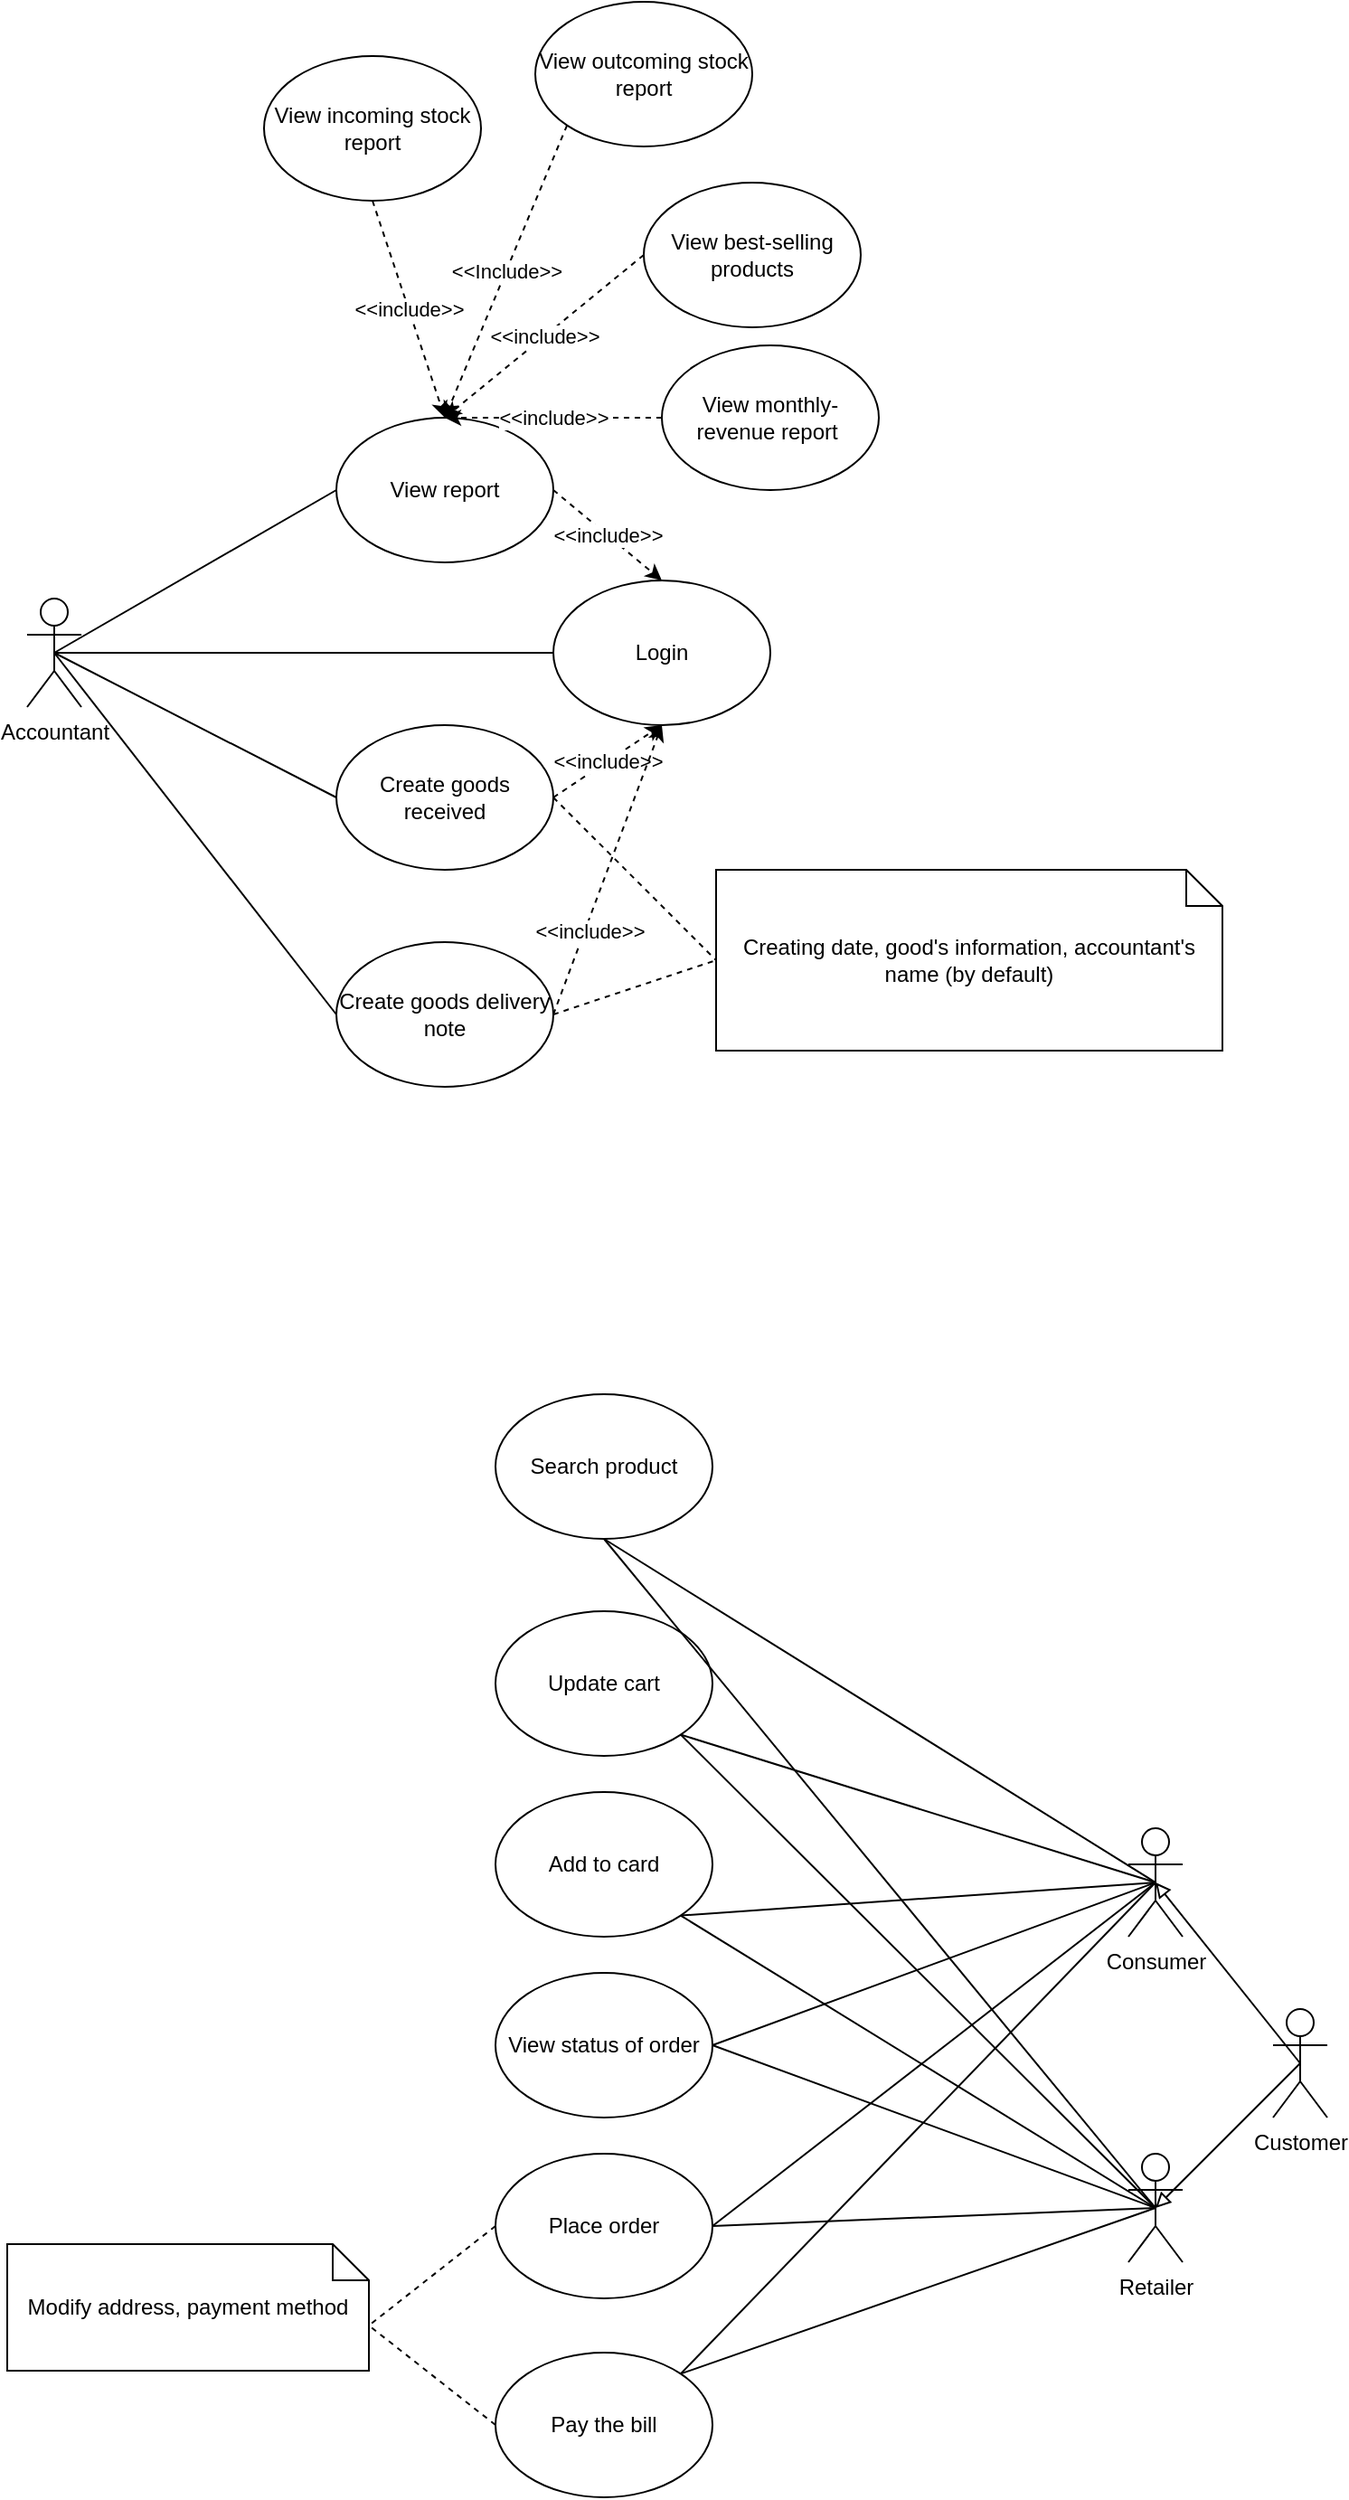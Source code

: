<mxfile version="20.5.3" type="device"><diagram id="u2SmsOxxCAfXWsAHjMTS" name="Page-1"><mxGraphModel dx="1414" dy="1992" grid="1" gridSize="10" guides="1" tooltips="1" connect="1" arrows="1" fold="1" page="1" pageScale="1" pageWidth="827" pageHeight="1169" math="0" shadow="0"><root><mxCell id="0"/><mxCell id="1" parent="0"/><mxCell id="moHxFJse2ORtcdzaU0eU-1" value="Accountant" style="shape=umlActor;verticalLabelPosition=bottom;verticalAlign=top;html=1;outlineConnect=0;" parent="1" vertex="1"><mxGeometry x="60" y="-20" width="30" height="60" as="geometry"/></mxCell><mxCell id="moHxFJse2ORtcdzaU0eU-2" value="Login" style="ellipse;whiteSpace=wrap;html=1;" parent="1" vertex="1"><mxGeometry x="351" y="-30" width="120" height="80" as="geometry"/></mxCell><mxCell id="moHxFJse2ORtcdzaU0eU-3" value="View report" style="ellipse;whiteSpace=wrap;html=1;" parent="1" vertex="1"><mxGeometry x="231" y="-120" width="120" height="80" as="geometry"/></mxCell><mxCell id="moHxFJse2ORtcdzaU0eU-4" value="Create goods received" style="ellipse;whiteSpace=wrap;html=1;" parent="1" vertex="1"><mxGeometry x="231" y="50" width="120" height="80" as="geometry"/></mxCell><mxCell id="moHxFJse2ORtcdzaU0eU-5" value="Create goods delivery note" style="ellipse;whiteSpace=wrap;html=1;" parent="1" vertex="1"><mxGeometry x="231" y="170" width="120" height="80" as="geometry"/></mxCell><mxCell id="moHxFJse2ORtcdzaU0eU-6" value="" style="endArrow=none;html=1;rounded=0;exitX=0.5;exitY=0.5;exitDx=0;exitDy=0;exitPerimeter=0;entryX=0;entryY=0.5;entryDx=0;entryDy=0;endFill=0;" parent="1" source="moHxFJse2ORtcdzaU0eU-1" target="moHxFJse2ORtcdzaU0eU-2" edge="1"><mxGeometry width="50" height="50" relative="1" as="geometry"><mxPoint x="501" y="-80" as="sourcePoint"/><mxPoint x="551" y="-130" as="targetPoint"/></mxGeometry></mxCell><mxCell id="moHxFJse2ORtcdzaU0eU-7" value="" style="endArrow=none;html=1;rounded=0;exitX=0.5;exitY=0.5;exitDx=0;exitDy=0;exitPerimeter=0;entryX=0;entryY=0.5;entryDx=0;entryDy=0;endFill=0;" parent="1" source="moHxFJse2ORtcdzaU0eU-1" target="moHxFJse2ORtcdzaU0eU-3" edge="1"><mxGeometry width="50" height="50" relative="1" as="geometry"><mxPoint x="501" y="-80" as="sourcePoint"/><mxPoint x="551" y="-130" as="targetPoint"/></mxGeometry></mxCell><mxCell id="moHxFJse2ORtcdzaU0eU-8" value="" style="endArrow=none;html=1;rounded=0;exitX=0.5;exitY=0.5;exitDx=0;exitDy=0;exitPerimeter=0;entryX=0;entryY=0.5;entryDx=0;entryDy=0;endFill=0;" parent="1" source="moHxFJse2ORtcdzaU0eU-1" target="moHxFJse2ORtcdzaU0eU-4" edge="1"><mxGeometry width="50" height="50" relative="1" as="geometry"><mxPoint x="501" y="-80" as="sourcePoint"/><mxPoint x="551" y="-130" as="targetPoint"/></mxGeometry></mxCell><mxCell id="moHxFJse2ORtcdzaU0eU-9" value="" style="endArrow=none;html=1;rounded=0;exitX=0.5;exitY=0.5;exitDx=0;exitDy=0;exitPerimeter=0;entryX=0;entryY=0.5;entryDx=0;entryDy=0;endFill=0;" parent="1" source="moHxFJse2ORtcdzaU0eU-1" target="moHxFJse2ORtcdzaU0eU-5" edge="1"><mxGeometry width="50" height="50" relative="1" as="geometry"><mxPoint x="501" y="-80" as="sourcePoint"/><mxPoint x="551" y="-130" as="targetPoint"/></mxGeometry></mxCell><mxCell id="m1RHLRCM7rhA6VXPZaCU-1" value="&amp;lt;&amp;lt;include&amp;gt;&amp;gt;" style="endArrow=classic;html=1;rounded=0;entryX=0.5;entryY=0;entryDx=0;entryDy=0;exitX=0.5;exitY=1;exitDx=0;exitDy=0;dashed=1;" edge="1" parent="1" source="m1RHLRCM7rhA6VXPZaCU-2" target="moHxFJse2ORtcdzaU0eU-3"><mxGeometry width="50" height="50" relative="1" as="geometry"><mxPoint x="471" y="-450" as="sourcePoint"/><mxPoint x="601" y="-230" as="targetPoint"/></mxGeometry></mxCell><mxCell id="m1RHLRCM7rhA6VXPZaCU-2" value="View incoming stock report" style="ellipse;whiteSpace=wrap;html=1;" vertex="1" parent="1"><mxGeometry x="191" y="-320" width="120" height="80" as="geometry"/></mxCell><mxCell id="m1RHLRCM7rhA6VXPZaCU-3" value="View outcoming stock report" style="ellipse;whiteSpace=wrap;html=1;" vertex="1" parent="1"><mxGeometry x="341" y="-350" width="120" height="80" as="geometry"/></mxCell><mxCell id="m1RHLRCM7rhA6VXPZaCU-4" value="&amp;lt;&amp;lt;Include&amp;gt;&amp;gt;" style="endArrow=classic;html=1;rounded=0;entryX=0.5;entryY=0;entryDx=0;entryDy=0;exitX=0;exitY=1;exitDx=0;exitDy=0;dashed=1;" edge="1" parent="1" source="m1RHLRCM7rhA6VXPZaCU-3" target="moHxFJse2ORtcdzaU0eU-3"><mxGeometry width="50" height="50" relative="1" as="geometry"><mxPoint x="611" y="-190" as="sourcePoint"/><mxPoint x="661" y="-240" as="targetPoint"/></mxGeometry></mxCell><mxCell id="m1RHLRCM7rhA6VXPZaCU-5" value="View best-selling products" style="ellipse;whiteSpace=wrap;html=1;" vertex="1" parent="1"><mxGeometry x="401" y="-250" width="120" height="80" as="geometry"/></mxCell><mxCell id="m1RHLRCM7rhA6VXPZaCU-7" value="&amp;lt;&amp;lt;include&amp;gt;&amp;gt;" style="endArrow=classic;html=1;rounded=0;entryX=0.5;entryY=0;entryDx=0;entryDy=0;exitX=0;exitY=0.5;exitDx=0;exitDy=0;dashed=1;" edge="1" parent="1" source="m1RHLRCM7rhA6VXPZaCU-5" target="moHxFJse2ORtcdzaU0eU-3"><mxGeometry width="50" height="50" relative="1" as="geometry"><mxPoint x="561" y="-140" as="sourcePoint"/><mxPoint x="611" y="-190" as="targetPoint"/></mxGeometry></mxCell><mxCell id="m1RHLRCM7rhA6VXPZaCU-9" value="View monthly-revenue report&amp;nbsp;" style="ellipse;whiteSpace=wrap;html=1;" vertex="1" parent="1"><mxGeometry x="411" y="-160" width="120" height="80" as="geometry"/></mxCell><mxCell id="m1RHLRCM7rhA6VXPZaCU-10" value="&amp;lt;&amp;lt;include&amp;gt;&amp;gt;" style="endArrow=classic;html=1;rounded=0;entryX=0.5;entryY=0;entryDx=0;entryDy=0;exitX=0;exitY=0.5;exitDx=0;exitDy=0;dashed=1;" edge="1" parent="1" source="m1RHLRCM7rhA6VXPZaCU-9" target="moHxFJse2ORtcdzaU0eU-3"><mxGeometry width="50" height="50" relative="1" as="geometry"><mxPoint x="561" y="-140" as="sourcePoint"/><mxPoint x="611" y="-190" as="targetPoint"/></mxGeometry></mxCell><mxCell id="m1RHLRCM7rhA6VXPZaCU-11" value="&amp;lt;&amp;lt;include&amp;gt;&amp;gt;" style="endArrow=classic;html=1;rounded=0;exitX=1;exitY=0.5;exitDx=0;exitDy=0;entryX=0.5;entryY=0;entryDx=0;entryDy=0;dashed=1;" edge="1" parent="1" source="moHxFJse2ORtcdzaU0eU-3" target="moHxFJse2ORtcdzaU0eU-2"><mxGeometry width="50" height="50" relative="1" as="geometry"><mxPoint x="561" y="-140" as="sourcePoint"/><mxPoint x="611" y="-190" as="targetPoint"/></mxGeometry></mxCell><mxCell id="m1RHLRCM7rhA6VXPZaCU-12" value="&amp;lt;&amp;lt;include&amp;gt;&amp;gt;" style="endArrow=classic;html=1;rounded=0;entryX=0.5;entryY=1;entryDx=0;entryDy=0;exitX=1;exitY=0.5;exitDx=0;exitDy=0;dashed=1;" edge="1" parent="1" source="moHxFJse2ORtcdzaU0eU-4" target="moHxFJse2ORtcdzaU0eU-2"><mxGeometry width="50" height="50" relative="1" as="geometry"><mxPoint x="571" y="-60" as="sourcePoint"/><mxPoint x="621" y="-110" as="targetPoint"/></mxGeometry></mxCell><mxCell id="m1RHLRCM7rhA6VXPZaCU-13" value="&amp;lt;&amp;lt;include&amp;gt;&amp;gt;" style="endArrow=classic;html=1;rounded=0;entryX=0.5;entryY=1;entryDx=0;entryDy=0;exitX=1;exitY=0.5;exitDx=0;exitDy=0;dashed=1;" edge="1" parent="1" source="moHxFJse2ORtcdzaU0eU-5" target="moHxFJse2ORtcdzaU0eU-2"><mxGeometry x="-0.403" y="-2" width="50" height="50" relative="1" as="geometry"><mxPoint x="571" y="-60" as="sourcePoint"/><mxPoint x="621" y="-110" as="targetPoint"/><mxPoint y="1" as="offset"/></mxGeometry></mxCell><mxCell id="m1RHLRCM7rhA6VXPZaCU-14" value="Retailer" style="shape=umlActor;verticalLabelPosition=bottom;verticalAlign=top;html=1;outlineConnect=0;" vertex="1" parent="1"><mxGeometry x="669" y="840" width="30" height="60" as="geometry"/></mxCell><mxCell id="m1RHLRCM7rhA6VXPZaCU-15" value="Consumer" style="shape=umlActor;verticalLabelPosition=bottom;verticalAlign=top;html=1;outlineConnect=0;" vertex="1" parent="1"><mxGeometry x="669" y="660" width="30" height="60" as="geometry"/></mxCell><mxCell id="m1RHLRCM7rhA6VXPZaCU-16" value="" style="endArrow=none;html=1;rounded=0;entryX=1;entryY=1;entryDx=0;entryDy=0;exitX=0.5;exitY=0.5;exitDx=0;exitDy=0;exitPerimeter=0;endFill=0;" edge="1" parent="1" source="m1RHLRCM7rhA6VXPZaCU-15" target="m1RHLRCM7rhA6VXPZaCU-17"><mxGeometry width="50" height="50" relative="1" as="geometry"><mxPoint x="735" y="450" as="sourcePoint"/><mxPoint x="535" y="500" as="targetPoint"/></mxGeometry></mxCell><mxCell id="m1RHLRCM7rhA6VXPZaCU-17" value="Add to card" style="ellipse;whiteSpace=wrap;html=1;" vertex="1" parent="1"><mxGeometry x="319" y="640" width="120" height="80" as="geometry"/></mxCell><mxCell id="m1RHLRCM7rhA6VXPZaCU-18" value="Search product" style="ellipse;whiteSpace=wrap;html=1;" vertex="1" parent="1"><mxGeometry x="319" y="420" width="120" height="80" as="geometry"/></mxCell><mxCell id="m1RHLRCM7rhA6VXPZaCU-19" value="Place order" style="ellipse;whiteSpace=wrap;html=1;" vertex="1" parent="1"><mxGeometry x="319" y="840" width="120" height="80" as="geometry"/></mxCell><mxCell id="m1RHLRCM7rhA6VXPZaCU-20" value="Update cart" style="ellipse;whiteSpace=wrap;html=1;" vertex="1" parent="1"><mxGeometry x="319" y="540" width="120" height="80" as="geometry"/></mxCell><mxCell id="m1RHLRCM7rhA6VXPZaCU-22" value="" style="endArrow=none;html=1;rounded=0;entryX=1;entryY=0;entryDx=0;entryDy=0;exitX=0.5;exitY=0.5;exitDx=0;exitDy=0;exitPerimeter=0;endFill=0;" edge="1" parent="1" source="m1RHLRCM7rhA6VXPZaCU-15" target="m1RHLRCM7rhA6VXPZaCU-21"><mxGeometry width="50" height="50" relative="1" as="geometry"><mxPoint x="700" y="500" as="sourcePoint"/><mxPoint x="587.426" y="408.284" as="targetPoint"/></mxGeometry></mxCell><mxCell id="m1RHLRCM7rhA6VXPZaCU-23" value="" style="endArrow=none;html=1;rounded=0;entryX=1;entryY=1;entryDx=0;entryDy=0;exitX=0.5;exitY=0.5;exitDx=0;exitDy=0;exitPerimeter=0;endFill=0;" edge="1" parent="1" source="m1RHLRCM7rhA6VXPZaCU-15" target="m1RHLRCM7rhA6VXPZaCU-20"><mxGeometry width="50" height="50" relative="1" as="geometry"><mxPoint x="710" y="510" as="sourcePoint"/><mxPoint x="525" y="320" as="targetPoint"/></mxGeometry></mxCell><mxCell id="m1RHLRCM7rhA6VXPZaCU-24" value="" style="endArrow=none;html=1;rounded=0;entryX=1;entryY=0.5;entryDx=0;entryDy=0;exitX=0.5;exitY=0.5;exitDx=0;exitDy=0;exitPerimeter=0;endFill=0;" edge="1" parent="1" source="m1RHLRCM7rhA6VXPZaCU-15" target="m1RHLRCM7rhA6VXPZaCU-19"><mxGeometry width="50" height="50" relative="1" as="geometry"><mxPoint x="720" y="520" as="sourcePoint"/><mxPoint x="607.426" y="428.284" as="targetPoint"/></mxGeometry></mxCell><mxCell id="m1RHLRCM7rhA6VXPZaCU-25" value="" style="endArrow=none;html=1;rounded=0;entryX=0.5;entryY=1;entryDx=0;entryDy=0;exitX=0.5;exitY=0.5;exitDx=0;exitDy=0;exitPerimeter=0;endFill=0;" edge="1" parent="1" source="m1RHLRCM7rhA6VXPZaCU-15" target="m1RHLRCM7rhA6VXPZaCU-18"><mxGeometry width="50" height="50" relative="1" as="geometry"><mxPoint x="730" y="530" as="sourcePoint"/><mxPoint x="675" y="310" as="targetPoint"/></mxGeometry></mxCell><mxCell id="m1RHLRCM7rhA6VXPZaCU-28" value="View status of order" style="ellipse;whiteSpace=wrap;html=1;" vertex="1" parent="1"><mxGeometry x="319" y="740" width="120" height="80" as="geometry"/></mxCell><mxCell id="m1RHLRCM7rhA6VXPZaCU-29" value="" style="endArrow=none;html=1;rounded=0;exitX=0.5;exitY=0.5;exitDx=0;exitDy=0;exitPerimeter=0;entryX=1;entryY=0.5;entryDx=0;entryDy=0;endFill=0;" edge="1" parent="1" source="m1RHLRCM7rhA6VXPZaCU-15" target="m1RHLRCM7rhA6VXPZaCU-28"><mxGeometry width="50" height="50" relative="1" as="geometry"><mxPoint x="409" y="560" as="sourcePoint"/><mxPoint x="459" y="510" as="targetPoint"/></mxGeometry></mxCell><mxCell id="m1RHLRCM7rhA6VXPZaCU-30" value="Customer" style="shape=umlActor;verticalLabelPosition=bottom;verticalAlign=top;html=1;outlineConnect=0;" vertex="1" parent="1"><mxGeometry x="749" y="760" width="30" height="60" as="geometry"/></mxCell><mxCell id="m1RHLRCM7rhA6VXPZaCU-31" value="" style="endArrow=none;html=1;rounded=0;entryX=1;entryY=0.5;entryDx=0;entryDy=0;exitX=0.5;exitY=0.5;exitDx=0;exitDy=0;exitPerimeter=0;endFill=0;" edge="1" parent="1" source="m1RHLRCM7rhA6VXPZaCU-14" target="m1RHLRCM7rhA6VXPZaCU-19"><mxGeometry width="50" height="50" relative="1" as="geometry"><mxPoint x="509" y="750" as="sourcePoint"/><mxPoint x="559" y="700" as="targetPoint"/></mxGeometry></mxCell><mxCell id="m1RHLRCM7rhA6VXPZaCU-32" value="" style="endArrow=none;html=1;rounded=0;entryX=0.5;entryY=1;entryDx=0;entryDy=0;exitX=0.5;exitY=0.5;exitDx=0;exitDy=0;exitPerimeter=0;endFill=0;" edge="1" parent="1" source="m1RHLRCM7rhA6VXPZaCU-14" target="m1RHLRCM7rhA6VXPZaCU-18"><mxGeometry width="50" height="50" relative="1" as="geometry"><mxPoint x="689" y="820" as="sourcePoint"/><mxPoint x="399" y="1010" as="targetPoint"/></mxGeometry></mxCell><mxCell id="m1RHLRCM7rhA6VXPZaCU-33" value="" style="endArrow=none;html=1;rounded=0;entryX=1;entryY=1;entryDx=0;entryDy=0;exitX=0.5;exitY=0.5;exitDx=0;exitDy=0;exitPerimeter=0;endFill=0;" edge="1" parent="1" source="m1RHLRCM7rhA6VXPZaCU-14" target="m1RHLRCM7rhA6VXPZaCU-20"><mxGeometry width="50" height="50" relative="1" as="geometry"><mxPoint x="649" y="800" as="sourcePoint"/><mxPoint x="409" y="1020" as="targetPoint"/></mxGeometry></mxCell><mxCell id="m1RHLRCM7rhA6VXPZaCU-34" value="" style="endArrow=none;html=1;rounded=0;entryX=1;entryY=1;entryDx=0;entryDy=0;exitX=0.5;exitY=0.5;exitDx=0;exitDy=0;exitPerimeter=0;endFill=0;" edge="1" parent="1" source="m1RHLRCM7rhA6VXPZaCU-14" target="m1RHLRCM7rhA6VXPZaCU-17"><mxGeometry width="50" height="50" relative="1" as="geometry"><mxPoint x="629" y="820" as="sourcePoint"/><mxPoint x="419" y="1030" as="targetPoint"/></mxGeometry></mxCell><mxCell id="m1RHLRCM7rhA6VXPZaCU-35" value="" style="endArrow=none;html=1;rounded=0;entryX=1;entryY=0.5;entryDx=0;entryDy=0;exitX=0.5;exitY=0.5;exitDx=0;exitDy=0;exitPerimeter=0;endFill=0;" edge="1" parent="1" source="m1RHLRCM7rhA6VXPZaCU-14" target="m1RHLRCM7rhA6VXPZaCU-28"><mxGeometry width="50" height="50" relative="1" as="geometry"><mxPoint x="599" y="850" as="sourcePoint"/><mxPoint x="429" y="1040" as="targetPoint"/></mxGeometry></mxCell><mxCell id="m1RHLRCM7rhA6VXPZaCU-36" value="" style="endArrow=none;html=1;rounded=0;entryX=1;entryY=0;entryDx=0;entryDy=0;exitX=0.5;exitY=0.5;exitDx=0;exitDy=0;exitPerimeter=0;endFill=0;" edge="1" parent="1" source="m1RHLRCM7rhA6VXPZaCU-14" target="m1RHLRCM7rhA6VXPZaCU-21"><mxGeometry width="50" height="50" relative="1" as="geometry"><mxPoint x="704" y="960" as="sourcePoint"/><mxPoint x="439" y="1050" as="targetPoint"/></mxGeometry></mxCell><mxCell id="m1RHLRCM7rhA6VXPZaCU-40" value="" style="endArrow=block;html=1;rounded=0;exitX=0.5;exitY=0.5;exitDx=0;exitDy=0;exitPerimeter=0;entryX=0.5;entryY=0.5;entryDx=0;entryDy=0;entryPerimeter=0;endFill=0;" edge="1" parent="1" source="m1RHLRCM7rhA6VXPZaCU-30" target="m1RHLRCM7rhA6VXPZaCU-15"><mxGeometry width="50" height="50" relative="1" as="geometry"><mxPoint x="309" y="770" as="sourcePoint"/><mxPoint x="359" y="720" as="targetPoint"/></mxGeometry></mxCell><mxCell id="m1RHLRCM7rhA6VXPZaCU-41" value="" style="endArrow=block;html=1;rounded=0;entryX=0.5;entryY=0.5;entryDx=0;entryDy=0;entryPerimeter=0;exitX=0.5;exitY=0.5;exitDx=0;exitDy=0;exitPerimeter=0;endFill=0;" edge="1" parent="1" source="m1RHLRCM7rhA6VXPZaCU-30" target="m1RHLRCM7rhA6VXPZaCU-14"><mxGeometry width="50" height="50" relative="1" as="geometry"><mxPoint x="309" y="770" as="sourcePoint"/><mxPoint x="359" y="720" as="targetPoint"/></mxGeometry></mxCell><mxCell id="m1RHLRCM7rhA6VXPZaCU-44" value="Creating date, good's information, accountant's name (by default)" style="shape=note;size=20;whiteSpace=wrap;html=1;" vertex="1" parent="1"><mxGeometry x="441" y="130" width="280" height="100" as="geometry"/></mxCell><mxCell id="m1RHLRCM7rhA6VXPZaCU-45" value="Modify address, payment method" style="shape=note;size=20;whiteSpace=wrap;html=1;" vertex="1" parent="1"><mxGeometry x="49" y="890" width="200" height="70" as="geometry"/></mxCell><mxCell id="m1RHLRCM7rhA6VXPZaCU-46" value="" style="endArrow=none;html=1;rounded=0;entryX=0;entryY=0;entryDx=200;entryDy=45;entryPerimeter=0;exitX=0;exitY=0.5;exitDx=0;exitDy=0;dashed=1;startArrow=none;" edge="1" parent="1" source="m1RHLRCM7rhA6VXPZaCU-21" target="m1RHLRCM7rhA6VXPZaCU-45"><mxGeometry relative="1" as="geometry"><mxPoint x="539" y="890" as="sourcePoint"/><mxPoint x="699" y="890" as="targetPoint"/></mxGeometry></mxCell><mxCell id="m1RHLRCM7rhA6VXPZaCU-47" value="" style="endArrow=none;html=1;rounded=0;entryX=0;entryY=0;entryDx=200;entryDy=45;entryPerimeter=0;exitX=0;exitY=0.5;exitDx=0;exitDy=0;dashed=1;" edge="1" parent="1" source="m1RHLRCM7rhA6VXPZaCU-19" target="m1RHLRCM7rhA6VXPZaCU-45"><mxGeometry relative="1" as="geometry"><mxPoint x="539" y="890" as="sourcePoint"/><mxPoint x="699" y="890" as="targetPoint"/></mxGeometry></mxCell><mxCell id="m1RHLRCM7rhA6VXPZaCU-21" value="Pay the bill" style="ellipse;whiteSpace=wrap;html=1;" vertex="1" parent="1"><mxGeometry x="319" y="950" width="120" height="80" as="geometry"/></mxCell><mxCell id="m1RHLRCM7rhA6VXPZaCU-49" value="" style="endArrow=none;html=1;rounded=0;dashed=1;exitX=1;exitY=0.5;exitDx=0;exitDy=0;entryX=0;entryY=0.5;entryDx=0;entryDy=0;entryPerimeter=0;" edge="1" parent="1" source="moHxFJse2ORtcdzaU0eU-4" target="m1RHLRCM7rhA6VXPZaCU-44"><mxGeometry relative="1" as="geometry"><mxPoint x="221" y="10" as="sourcePoint"/><mxPoint x="381" y="10" as="targetPoint"/></mxGeometry></mxCell><mxCell id="m1RHLRCM7rhA6VXPZaCU-50" value="" style="endArrow=none;html=1;rounded=0;dashed=1;exitX=1;exitY=0.5;exitDx=0;exitDy=0;entryX=0;entryY=0.5;entryDx=0;entryDy=0;entryPerimeter=0;" edge="1" parent="1" source="moHxFJse2ORtcdzaU0eU-5" target="m1RHLRCM7rhA6VXPZaCU-44"><mxGeometry relative="1" as="geometry"><mxPoint x="221" y="10" as="sourcePoint"/><mxPoint x="381" y="10" as="targetPoint"/></mxGeometry></mxCell></root></mxGraphModel></diagram></mxfile>